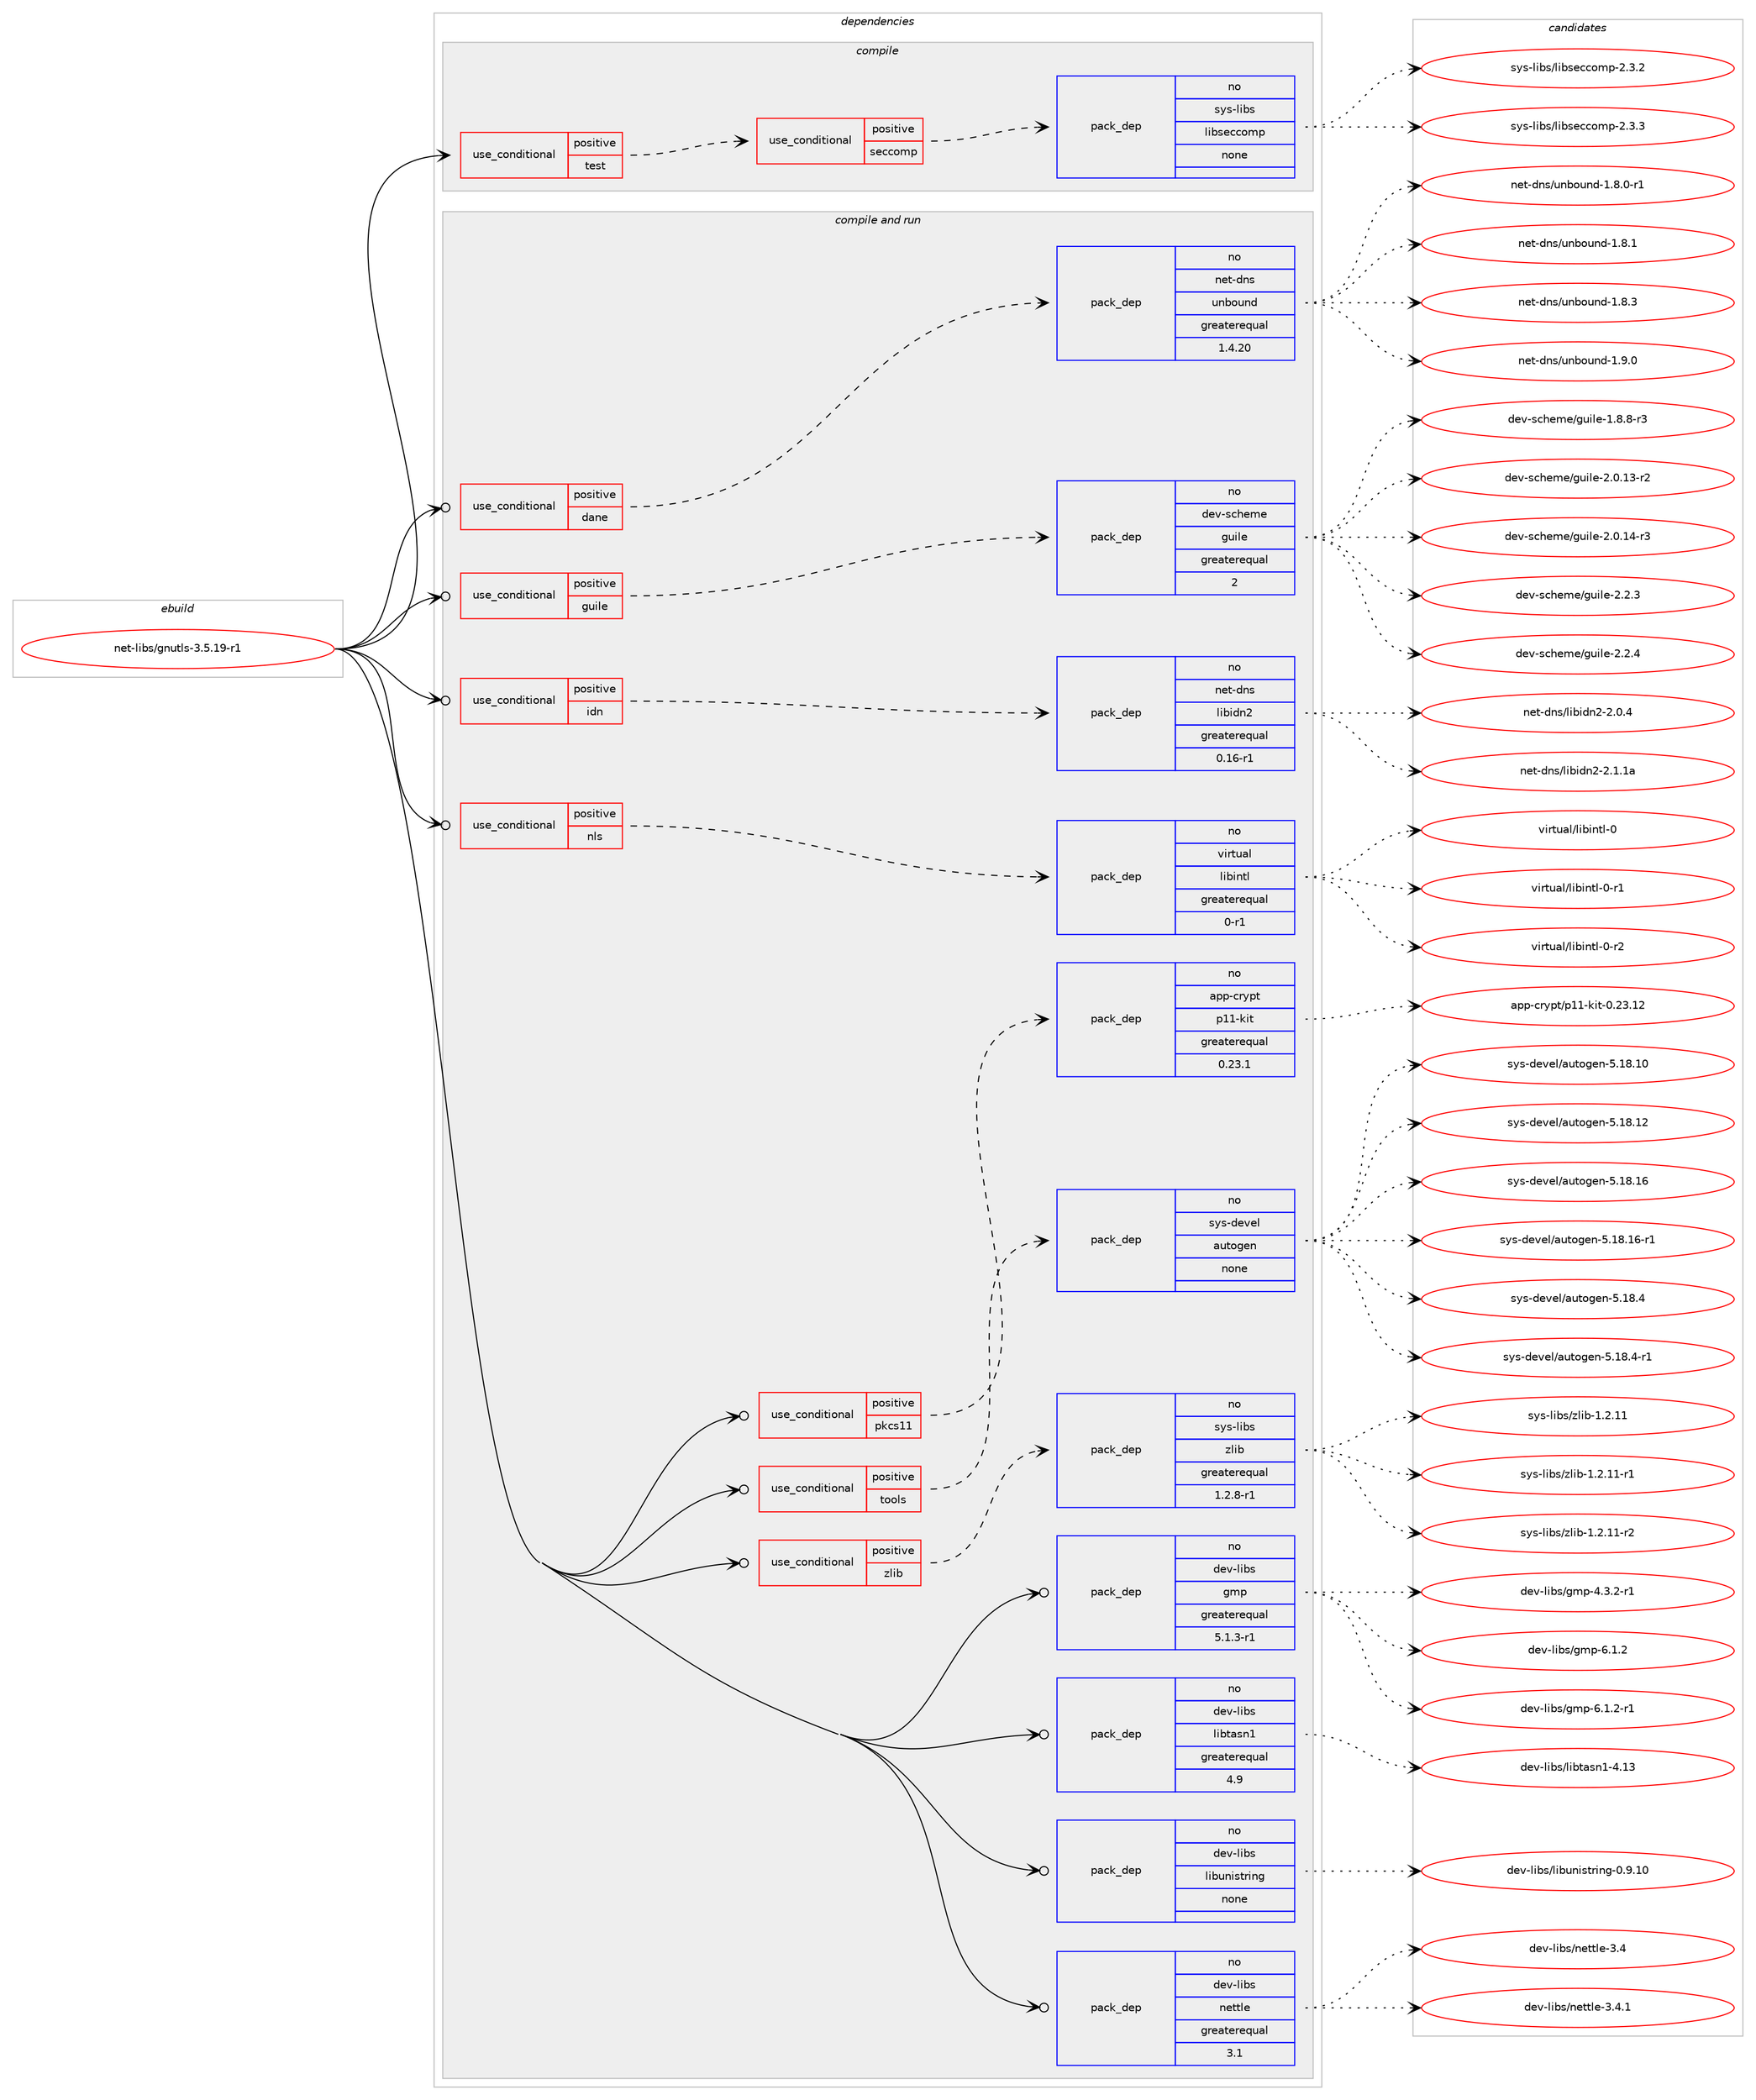 digraph prolog {

# *************
# Graph options
# *************

newrank=true;
concentrate=true;
compound=true;
graph [rankdir=LR,fontname=Helvetica,fontsize=10,ranksep=1.5];#, ranksep=2.5, nodesep=0.2];
edge  [arrowhead=vee];
node  [fontname=Helvetica,fontsize=10];

# **********
# The ebuild
# **********

subgraph cluster_leftcol {
color=gray;
rank=same;
label=<<i>ebuild</i>>;
id [label="net-libs/gnutls-3.5.19-r1", color=red, width=4, href="../net-libs/gnutls-3.5.19-r1.svg"];
}

# ****************
# The dependencies
# ****************

subgraph cluster_midcol {
color=gray;
label=<<i>dependencies</i>>;
subgraph cluster_compile {
fillcolor="#eeeeee";
style=filled;
label=<<i>compile</i>>;
subgraph cond445978 {
dependency1658568 [label=<<TABLE BORDER="0" CELLBORDER="1" CELLSPACING="0" CELLPADDING="4"><TR><TD ROWSPAN="3" CELLPADDING="10">use_conditional</TD></TR><TR><TD>positive</TD></TR><TR><TD>test</TD></TR></TABLE>>, shape=none, color=red];
subgraph cond445979 {
dependency1658569 [label=<<TABLE BORDER="0" CELLBORDER="1" CELLSPACING="0" CELLPADDING="4"><TR><TD ROWSPAN="3" CELLPADDING="10">use_conditional</TD></TR><TR><TD>positive</TD></TR><TR><TD>seccomp</TD></TR></TABLE>>, shape=none, color=red];
subgraph pack1185711 {
dependency1658570 [label=<<TABLE BORDER="0" CELLBORDER="1" CELLSPACING="0" CELLPADDING="4" WIDTH="220"><TR><TD ROWSPAN="6" CELLPADDING="30">pack_dep</TD></TR><TR><TD WIDTH="110">no</TD></TR><TR><TD>sys-libs</TD></TR><TR><TD>libseccomp</TD></TR><TR><TD>none</TD></TR><TR><TD></TD></TR></TABLE>>, shape=none, color=blue];
}
dependency1658569:e -> dependency1658570:w [weight=20,style="dashed",arrowhead="vee"];
}
dependency1658568:e -> dependency1658569:w [weight=20,style="dashed",arrowhead="vee"];
}
id:e -> dependency1658568:w [weight=20,style="solid",arrowhead="vee"];
}
subgraph cluster_compileandrun {
fillcolor="#eeeeee";
style=filled;
label=<<i>compile and run</i>>;
subgraph cond445980 {
dependency1658571 [label=<<TABLE BORDER="0" CELLBORDER="1" CELLSPACING="0" CELLPADDING="4"><TR><TD ROWSPAN="3" CELLPADDING="10">use_conditional</TD></TR><TR><TD>positive</TD></TR><TR><TD>dane</TD></TR></TABLE>>, shape=none, color=red];
subgraph pack1185712 {
dependency1658572 [label=<<TABLE BORDER="0" CELLBORDER="1" CELLSPACING="0" CELLPADDING="4" WIDTH="220"><TR><TD ROWSPAN="6" CELLPADDING="30">pack_dep</TD></TR><TR><TD WIDTH="110">no</TD></TR><TR><TD>net-dns</TD></TR><TR><TD>unbound</TD></TR><TR><TD>greaterequal</TD></TR><TR><TD>1.4.20</TD></TR></TABLE>>, shape=none, color=blue];
}
dependency1658571:e -> dependency1658572:w [weight=20,style="dashed",arrowhead="vee"];
}
id:e -> dependency1658571:w [weight=20,style="solid",arrowhead="odotvee"];
subgraph cond445981 {
dependency1658573 [label=<<TABLE BORDER="0" CELLBORDER="1" CELLSPACING="0" CELLPADDING="4"><TR><TD ROWSPAN="3" CELLPADDING="10">use_conditional</TD></TR><TR><TD>positive</TD></TR><TR><TD>guile</TD></TR></TABLE>>, shape=none, color=red];
subgraph pack1185713 {
dependency1658574 [label=<<TABLE BORDER="0" CELLBORDER="1" CELLSPACING="0" CELLPADDING="4" WIDTH="220"><TR><TD ROWSPAN="6" CELLPADDING="30">pack_dep</TD></TR><TR><TD WIDTH="110">no</TD></TR><TR><TD>dev-scheme</TD></TR><TR><TD>guile</TD></TR><TR><TD>greaterequal</TD></TR><TR><TD>2</TD></TR></TABLE>>, shape=none, color=blue];
}
dependency1658573:e -> dependency1658574:w [weight=20,style="dashed",arrowhead="vee"];
}
id:e -> dependency1658573:w [weight=20,style="solid",arrowhead="odotvee"];
subgraph cond445982 {
dependency1658575 [label=<<TABLE BORDER="0" CELLBORDER="1" CELLSPACING="0" CELLPADDING="4"><TR><TD ROWSPAN="3" CELLPADDING="10">use_conditional</TD></TR><TR><TD>positive</TD></TR><TR><TD>idn</TD></TR></TABLE>>, shape=none, color=red];
subgraph pack1185714 {
dependency1658576 [label=<<TABLE BORDER="0" CELLBORDER="1" CELLSPACING="0" CELLPADDING="4" WIDTH="220"><TR><TD ROWSPAN="6" CELLPADDING="30">pack_dep</TD></TR><TR><TD WIDTH="110">no</TD></TR><TR><TD>net-dns</TD></TR><TR><TD>libidn2</TD></TR><TR><TD>greaterequal</TD></TR><TR><TD>0.16-r1</TD></TR></TABLE>>, shape=none, color=blue];
}
dependency1658575:e -> dependency1658576:w [weight=20,style="dashed",arrowhead="vee"];
}
id:e -> dependency1658575:w [weight=20,style="solid",arrowhead="odotvee"];
subgraph cond445983 {
dependency1658577 [label=<<TABLE BORDER="0" CELLBORDER="1" CELLSPACING="0" CELLPADDING="4"><TR><TD ROWSPAN="3" CELLPADDING="10">use_conditional</TD></TR><TR><TD>positive</TD></TR><TR><TD>nls</TD></TR></TABLE>>, shape=none, color=red];
subgraph pack1185715 {
dependency1658578 [label=<<TABLE BORDER="0" CELLBORDER="1" CELLSPACING="0" CELLPADDING="4" WIDTH="220"><TR><TD ROWSPAN="6" CELLPADDING="30">pack_dep</TD></TR><TR><TD WIDTH="110">no</TD></TR><TR><TD>virtual</TD></TR><TR><TD>libintl</TD></TR><TR><TD>greaterequal</TD></TR><TR><TD>0-r1</TD></TR></TABLE>>, shape=none, color=blue];
}
dependency1658577:e -> dependency1658578:w [weight=20,style="dashed",arrowhead="vee"];
}
id:e -> dependency1658577:w [weight=20,style="solid",arrowhead="odotvee"];
subgraph cond445984 {
dependency1658579 [label=<<TABLE BORDER="0" CELLBORDER="1" CELLSPACING="0" CELLPADDING="4"><TR><TD ROWSPAN="3" CELLPADDING="10">use_conditional</TD></TR><TR><TD>positive</TD></TR><TR><TD>pkcs11</TD></TR></TABLE>>, shape=none, color=red];
subgraph pack1185716 {
dependency1658580 [label=<<TABLE BORDER="0" CELLBORDER="1" CELLSPACING="0" CELLPADDING="4" WIDTH="220"><TR><TD ROWSPAN="6" CELLPADDING="30">pack_dep</TD></TR><TR><TD WIDTH="110">no</TD></TR><TR><TD>app-crypt</TD></TR><TR><TD>p11-kit</TD></TR><TR><TD>greaterequal</TD></TR><TR><TD>0.23.1</TD></TR></TABLE>>, shape=none, color=blue];
}
dependency1658579:e -> dependency1658580:w [weight=20,style="dashed",arrowhead="vee"];
}
id:e -> dependency1658579:w [weight=20,style="solid",arrowhead="odotvee"];
subgraph cond445985 {
dependency1658581 [label=<<TABLE BORDER="0" CELLBORDER="1" CELLSPACING="0" CELLPADDING="4"><TR><TD ROWSPAN="3" CELLPADDING="10">use_conditional</TD></TR><TR><TD>positive</TD></TR><TR><TD>tools</TD></TR></TABLE>>, shape=none, color=red];
subgraph pack1185717 {
dependency1658582 [label=<<TABLE BORDER="0" CELLBORDER="1" CELLSPACING="0" CELLPADDING="4" WIDTH="220"><TR><TD ROWSPAN="6" CELLPADDING="30">pack_dep</TD></TR><TR><TD WIDTH="110">no</TD></TR><TR><TD>sys-devel</TD></TR><TR><TD>autogen</TD></TR><TR><TD>none</TD></TR><TR><TD></TD></TR></TABLE>>, shape=none, color=blue];
}
dependency1658581:e -> dependency1658582:w [weight=20,style="dashed",arrowhead="vee"];
}
id:e -> dependency1658581:w [weight=20,style="solid",arrowhead="odotvee"];
subgraph cond445986 {
dependency1658583 [label=<<TABLE BORDER="0" CELLBORDER="1" CELLSPACING="0" CELLPADDING="4"><TR><TD ROWSPAN="3" CELLPADDING="10">use_conditional</TD></TR><TR><TD>positive</TD></TR><TR><TD>zlib</TD></TR></TABLE>>, shape=none, color=red];
subgraph pack1185718 {
dependency1658584 [label=<<TABLE BORDER="0" CELLBORDER="1" CELLSPACING="0" CELLPADDING="4" WIDTH="220"><TR><TD ROWSPAN="6" CELLPADDING="30">pack_dep</TD></TR><TR><TD WIDTH="110">no</TD></TR><TR><TD>sys-libs</TD></TR><TR><TD>zlib</TD></TR><TR><TD>greaterequal</TD></TR><TR><TD>1.2.8-r1</TD></TR></TABLE>>, shape=none, color=blue];
}
dependency1658583:e -> dependency1658584:w [weight=20,style="dashed",arrowhead="vee"];
}
id:e -> dependency1658583:w [weight=20,style="solid",arrowhead="odotvee"];
subgraph pack1185719 {
dependency1658585 [label=<<TABLE BORDER="0" CELLBORDER="1" CELLSPACING="0" CELLPADDING="4" WIDTH="220"><TR><TD ROWSPAN="6" CELLPADDING="30">pack_dep</TD></TR><TR><TD WIDTH="110">no</TD></TR><TR><TD>dev-libs</TD></TR><TR><TD>gmp</TD></TR><TR><TD>greaterequal</TD></TR><TR><TD>5.1.3-r1</TD></TR></TABLE>>, shape=none, color=blue];
}
id:e -> dependency1658585:w [weight=20,style="solid",arrowhead="odotvee"];
subgraph pack1185720 {
dependency1658586 [label=<<TABLE BORDER="0" CELLBORDER="1" CELLSPACING="0" CELLPADDING="4" WIDTH="220"><TR><TD ROWSPAN="6" CELLPADDING="30">pack_dep</TD></TR><TR><TD WIDTH="110">no</TD></TR><TR><TD>dev-libs</TD></TR><TR><TD>libtasn1</TD></TR><TR><TD>greaterequal</TD></TR><TR><TD>4.9</TD></TR></TABLE>>, shape=none, color=blue];
}
id:e -> dependency1658586:w [weight=20,style="solid",arrowhead="odotvee"];
subgraph pack1185721 {
dependency1658587 [label=<<TABLE BORDER="0" CELLBORDER="1" CELLSPACING="0" CELLPADDING="4" WIDTH="220"><TR><TD ROWSPAN="6" CELLPADDING="30">pack_dep</TD></TR><TR><TD WIDTH="110">no</TD></TR><TR><TD>dev-libs</TD></TR><TR><TD>libunistring</TD></TR><TR><TD>none</TD></TR><TR><TD></TD></TR></TABLE>>, shape=none, color=blue];
}
id:e -> dependency1658587:w [weight=20,style="solid",arrowhead="odotvee"];
subgraph pack1185722 {
dependency1658588 [label=<<TABLE BORDER="0" CELLBORDER="1" CELLSPACING="0" CELLPADDING="4" WIDTH="220"><TR><TD ROWSPAN="6" CELLPADDING="30">pack_dep</TD></TR><TR><TD WIDTH="110">no</TD></TR><TR><TD>dev-libs</TD></TR><TR><TD>nettle</TD></TR><TR><TD>greaterequal</TD></TR><TR><TD>3.1</TD></TR></TABLE>>, shape=none, color=blue];
}
id:e -> dependency1658588:w [weight=20,style="solid",arrowhead="odotvee"];
}
subgraph cluster_run {
fillcolor="#eeeeee";
style=filled;
label=<<i>run</i>>;
}
}

# **************
# The candidates
# **************

subgraph cluster_choices {
rank=same;
color=gray;
label=<<i>candidates</i>>;

subgraph choice1185711 {
color=black;
nodesep=1;
choice115121115451081059811547108105981151019999111109112455046514650 [label="sys-libs/libseccomp-2.3.2", color=red, width=4,href="../sys-libs/libseccomp-2.3.2.svg"];
choice115121115451081059811547108105981151019999111109112455046514651 [label="sys-libs/libseccomp-2.3.3", color=red, width=4,href="../sys-libs/libseccomp-2.3.3.svg"];
dependency1658570:e -> choice115121115451081059811547108105981151019999111109112455046514650:w [style=dotted,weight="100"];
dependency1658570:e -> choice115121115451081059811547108105981151019999111109112455046514651:w [style=dotted,weight="100"];
}
subgraph choice1185712 {
color=black;
nodesep=1;
choice1101011164510011011547117110981111171101004549465646484511449 [label="net-dns/unbound-1.8.0-r1", color=red, width=4,href="../net-dns/unbound-1.8.0-r1.svg"];
choice110101116451001101154711711098111117110100454946564649 [label="net-dns/unbound-1.8.1", color=red, width=4,href="../net-dns/unbound-1.8.1.svg"];
choice110101116451001101154711711098111117110100454946564651 [label="net-dns/unbound-1.8.3", color=red, width=4,href="../net-dns/unbound-1.8.3.svg"];
choice110101116451001101154711711098111117110100454946574648 [label="net-dns/unbound-1.9.0", color=red, width=4,href="../net-dns/unbound-1.9.0.svg"];
dependency1658572:e -> choice1101011164510011011547117110981111171101004549465646484511449:w [style=dotted,weight="100"];
dependency1658572:e -> choice110101116451001101154711711098111117110100454946564649:w [style=dotted,weight="100"];
dependency1658572:e -> choice110101116451001101154711711098111117110100454946564651:w [style=dotted,weight="100"];
dependency1658572:e -> choice110101116451001101154711711098111117110100454946574648:w [style=dotted,weight="100"];
}
subgraph choice1185713 {
color=black;
nodesep=1;
choice1001011184511599104101109101471031171051081014549465646564511451 [label="dev-scheme/guile-1.8.8-r3", color=red, width=4,href="../dev-scheme/guile-1.8.8-r3.svg"];
choice100101118451159910410110910147103117105108101455046484649514511450 [label="dev-scheme/guile-2.0.13-r2", color=red, width=4,href="../dev-scheme/guile-2.0.13-r2.svg"];
choice100101118451159910410110910147103117105108101455046484649524511451 [label="dev-scheme/guile-2.0.14-r3", color=red, width=4,href="../dev-scheme/guile-2.0.14-r3.svg"];
choice100101118451159910410110910147103117105108101455046504651 [label="dev-scheme/guile-2.2.3", color=red, width=4,href="../dev-scheme/guile-2.2.3.svg"];
choice100101118451159910410110910147103117105108101455046504652 [label="dev-scheme/guile-2.2.4", color=red, width=4,href="../dev-scheme/guile-2.2.4.svg"];
dependency1658574:e -> choice1001011184511599104101109101471031171051081014549465646564511451:w [style=dotted,weight="100"];
dependency1658574:e -> choice100101118451159910410110910147103117105108101455046484649514511450:w [style=dotted,weight="100"];
dependency1658574:e -> choice100101118451159910410110910147103117105108101455046484649524511451:w [style=dotted,weight="100"];
dependency1658574:e -> choice100101118451159910410110910147103117105108101455046504651:w [style=dotted,weight="100"];
dependency1658574:e -> choice100101118451159910410110910147103117105108101455046504652:w [style=dotted,weight="100"];
}
subgraph choice1185714 {
color=black;
nodesep=1;
choice11010111645100110115471081059810510011050455046484652 [label="net-dns/libidn2-2.0.4", color=red, width=4,href="../net-dns/libidn2-2.0.4.svg"];
choice1101011164510011011547108105981051001105045504649464997 [label="net-dns/libidn2-2.1.1a", color=red, width=4,href="../net-dns/libidn2-2.1.1a.svg"];
dependency1658576:e -> choice11010111645100110115471081059810510011050455046484652:w [style=dotted,weight="100"];
dependency1658576:e -> choice1101011164510011011547108105981051001105045504649464997:w [style=dotted,weight="100"];
}
subgraph choice1185715 {
color=black;
nodesep=1;
choice1181051141161179710847108105981051101161084548 [label="virtual/libintl-0", color=red, width=4,href="../virtual/libintl-0.svg"];
choice11810511411611797108471081059810511011610845484511449 [label="virtual/libintl-0-r1", color=red, width=4,href="../virtual/libintl-0-r1.svg"];
choice11810511411611797108471081059810511011610845484511450 [label="virtual/libintl-0-r2", color=red, width=4,href="../virtual/libintl-0-r2.svg"];
dependency1658578:e -> choice1181051141161179710847108105981051101161084548:w [style=dotted,weight="100"];
dependency1658578:e -> choice11810511411611797108471081059810511011610845484511449:w [style=dotted,weight="100"];
dependency1658578:e -> choice11810511411611797108471081059810511011610845484511450:w [style=dotted,weight="100"];
}
subgraph choice1185716 {
color=black;
nodesep=1;
choice971121124599114121112116471124949451071051164548465051464950 [label="app-crypt/p11-kit-0.23.12", color=red, width=4,href="../app-crypt/p11-kit-0.23.12.svg"];
dependency1658580:e -> choice971121124599114121112116471124949451071051164548465051464950:w [style=dotted,weight="100"];
}
subgraph choice1185717 {
color=black;
nodesep=1;
choice1151211154510010111810110847971171161111031011104553464956464948 [label="sys-devel/autogen-5.18.10", color=red, width=4,href="../sys-devel/autogen-5.18.10.svg"];
choice1151211154510010111810110847971171161111031011104553464956464950 [label="sys-devel/autogen-5.18.12", color=red, width=4,href="../sys-devel/autogen-5.18.12.svg"];
choice1151211154510010111810110847971171161111031011104553464956464954 [label="sys-devel/autogen-5.18.16", color=red, width=4,href="../sys-devel/autogen-5.18.16.svg"];
choice11512111545100101118101108479711711611110310111045534649564649544511449 [label="sys-devel/autogen-5.18.16-r1", color=red, width=4,href="../sys-devel/autogen-5.18.16-r1.svg"];
choice11512111545100101118101108479711711611110310111045534649564652 [label="sys-devel/autogen-5.18.4", color=red, width=4,href="../sys-devel/autogen-5.18.4.svg"];
choice115121115451001011181011084797117116111103101110455346495646524511449 [label="sys-devel/autogen-5.18.4-r1", color=red, width=4,href="../sys-devel/autogen-5.18.4-r1.svg"];
dependency1658582:e -> choice1151211154510010111810110847971171161111031011104553464956464948:w [style=dotted,weight="100"];
dependency1658582:e -> choice1151211154510010111810110847971171161111031011104553464956464950:w [style=dotted,weight="100"];
dependency1658582:e -> choice1151211154510010111810110847971171161111031011104553464956464954:w [style=dotted,weight="100"];
dependency1658582:e -> choice11512111545100101118101108479711711611110310111045534649564649544511449:w [style=dotted,weight="100"];
dependency1658582:e -> choice11512111545100101118101108479711711611110310111045534649564652:w [style=dotted,weight="100"];
dependency1658582:e -> choice115121115451001011181011084797117116111103101110455346495646524511449:w [style=dotted,weight="100"];
}
subgraph choice1185718 {
color=black;
nodesep=1;
choice1151211154510810598115471221081059845494650464949 [label="sys-libs/zlib-1.2.11", color=red, width=4,href="../sys-libs/zlib-1.2.11.svg"];
choice11512111545108105981154712210810598454946504649494511449 [label="sys-libs/zlib-1.2.11-r1", color=red, width=4,href="../sys-libs/zlib-1.2.11-r1.svg"];
choice11512111545108105981154712210810598454946504649494511450 [label="sys-libs/zlib-1.2.11-r2", color=red, width=4,href="../sys-libs/zlib-1.2.11-r2.svg"];
dependency1658584:e -> choice1151211154510810598115471221081059845494650464949:w [style=dotted,weight="100"];
dependency1658584:e -> choice11512111545108105981154712210810598454946504649494511449:w [style=dotted,weight="100"];
dependency1658584:e -> choice11512111545108105981154712210810598454946504649494511450:w [style=dotted,weight="100"];
}
subgraph choice1185719 {
color=black;
nodesep=1;
choice1001011184510810598115471031091124552465146504511449 [label="dev-libs/gmp-4.3.2-r1", color=red, width=4,href="../dev-libs/gmp-4.3.2-r1.svg"];
choice100101118451081059811547103109112455446494650 [label="dev-libs/gmp-6.1.2", color=red, width=4,href="../dev-libs/gmp-6.1.2.svg"];
choice1001011184510810598115471031091124554464946504511449 [label="dev-libs/gmp-6.1.2-r1", color=red, width=4,href="../dev-libs/gmp-6.1.2-r1.svg"];
dependency1658585:e -> choice1001011184510810598115471031091124552465146504511449:w [style=dotted,weight="100"];
dependency1658585:e -> choice100101118451081059811547103109112455446494650:w [style=dotted,weight="100"];
dependency1658585:e -> choice1001011184510810598115471031091124554464946504511449:w [style=dotted,weight="100"];
}
subgraph choice1185720 {
color=black;
nodesep=1;
choice1001011184510810598115471081059811697115110494552464951 [label="dev-libs/libtasn1-4.13", color=red, width=4,href="../dev-libs/libtasn1-4.13.svg"];
dependency1658586:e -> choice1001011184510810598115471081059811697115110494552464951:w [style=dotted,weight="100"];
}
subgraph choice1185721 {
color=black;
nodesep=1;
choice1001011184510810598115471081059811711010511511611410511010345484657464948 [label="dev-libs/libunistring-0.9.10", color=red, width=4,href="../dev-libs/libunistring-0.9.10.svg"];
dependency1658587:e -> choice1001011184510810598115471081059811711010511511611410511010345484657464948:w [style=dotted,weight="100"];
}
subgraph choice1185722 {
color=black;
nodesep=1;
choice10010111845108105981154711010111611610810145514652 [label="dev-libs/nettle-3.4", color=red, width=4,href="../dev-libs/nettle-3.4.svg"];
choice100101118451081059811547110101116116108101455146524649 [label="dev-libs/nettle-3.4.1", color=red, width=4,href="../dev-libs/nettle-3.4.1.svg"];
dependency1658588:e -> choice10010111845108105981154711010111611610810145514652:w [style=dotted,weight="100"];
dependency1658588:e -> choice100101118451081059811547110101116116108101455146524649:w [style=dotted,weight="100"];
}
}

}
